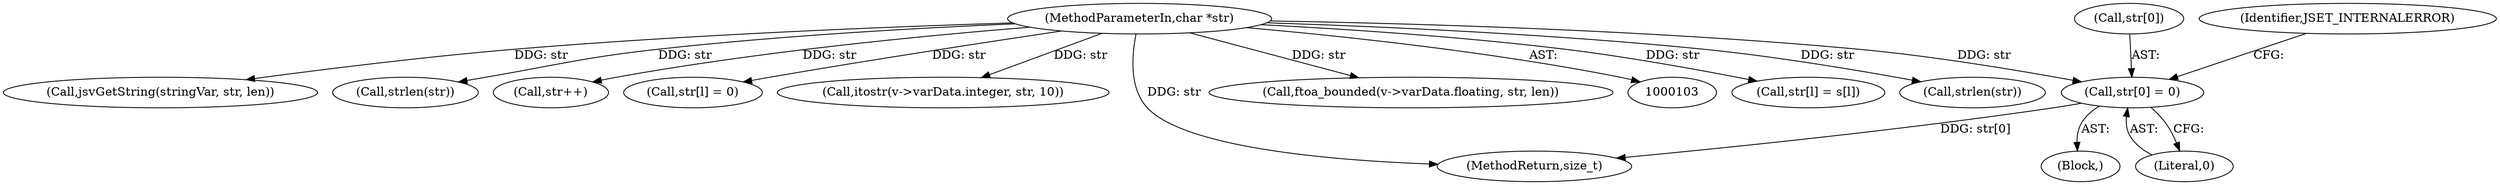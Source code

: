 digraph "0_Espruino_ce1924193862d58cb43d3d4d9dada710a8361b89@array" {
"1000268" [label="(Call,str[0] = 0)"];
"1000105" [label="(MethodParameterIn,char *str)"];
"1000269" [label="(Call,str[0])"];
"1000272" [label="(Literal,0)"];
"1000134" [label="(Call,str[l] = s[l])"];
"1000164" [label="(Call,strlen(str))"];
"1000258" [label="(Call,jsvGetString(stringVar, str, len))"];
"1000267" [label="(Block,)"];
"1000180" [label="(Call,strlen(str))"];
"1000223" [label="(Call,str++)"];
"1000105" [label="(MethodParameterIn,char *str)"];
"1000274" [label="(Identifier,JSET_INTERNALERROR)"];
"1000143" [label="(Call,str[l] = 0)"];
"1000155" [label="(Call,itostr(v->varData.integer, str, 10))"];
"1000278" [label="(MethodReturn,size_t)"];
"1000171" [label="(Call,ftoa_bounded(v->varData.floating, str, len))"];
"1000268" [label="(Call,str[0] = 0)"];
"1000268" -> "1000267"  [label="AST: "];
"1000268" -> "1000272"  [label="CFG: "];
"1000269" -> "1000268"  [label="AST: "];
"1000272" -> "1000268"  [label="AST: "];
"1000274" -> "1000268"  [label="CFG: "];
"1000268" -> "1000278"  [label="DDG: str[0]"];
"1000105" -> "1000268"  [label="DDG: str"];
"1000105" -> "1000103"  [label="AST: "];
"1000105" -> "1000278"  [label="DDG: str"];
"1000105" -> "1000134"  [label="DDG: str"];
"1000105" -> "1000143"  [label="DDG: str"];
"1000105" -> "1000155"  [label="DDG: str"];
"1000105" -> "1000164"  [label="DDG: str"];
"1000105" -> "1000171"  [label="DDG: str"];
"1000105" -> "1000180"  [label="DDG: str"];
"1000105" -> "1000223"  [label="DDG: str"];
"1000105" -> "1000258"  [label="DDG: str"];
}
